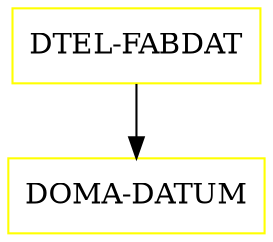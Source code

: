digraph G {
  "DTEL-FABDAT" [shape=box,color=yellow];
  "DOMA-DATUM" [shape=box,color=yellow,URL="./DOMA_DATUM.html"];
  "DTEL-FABDAT" -> "DOMA-DATUM";
}
